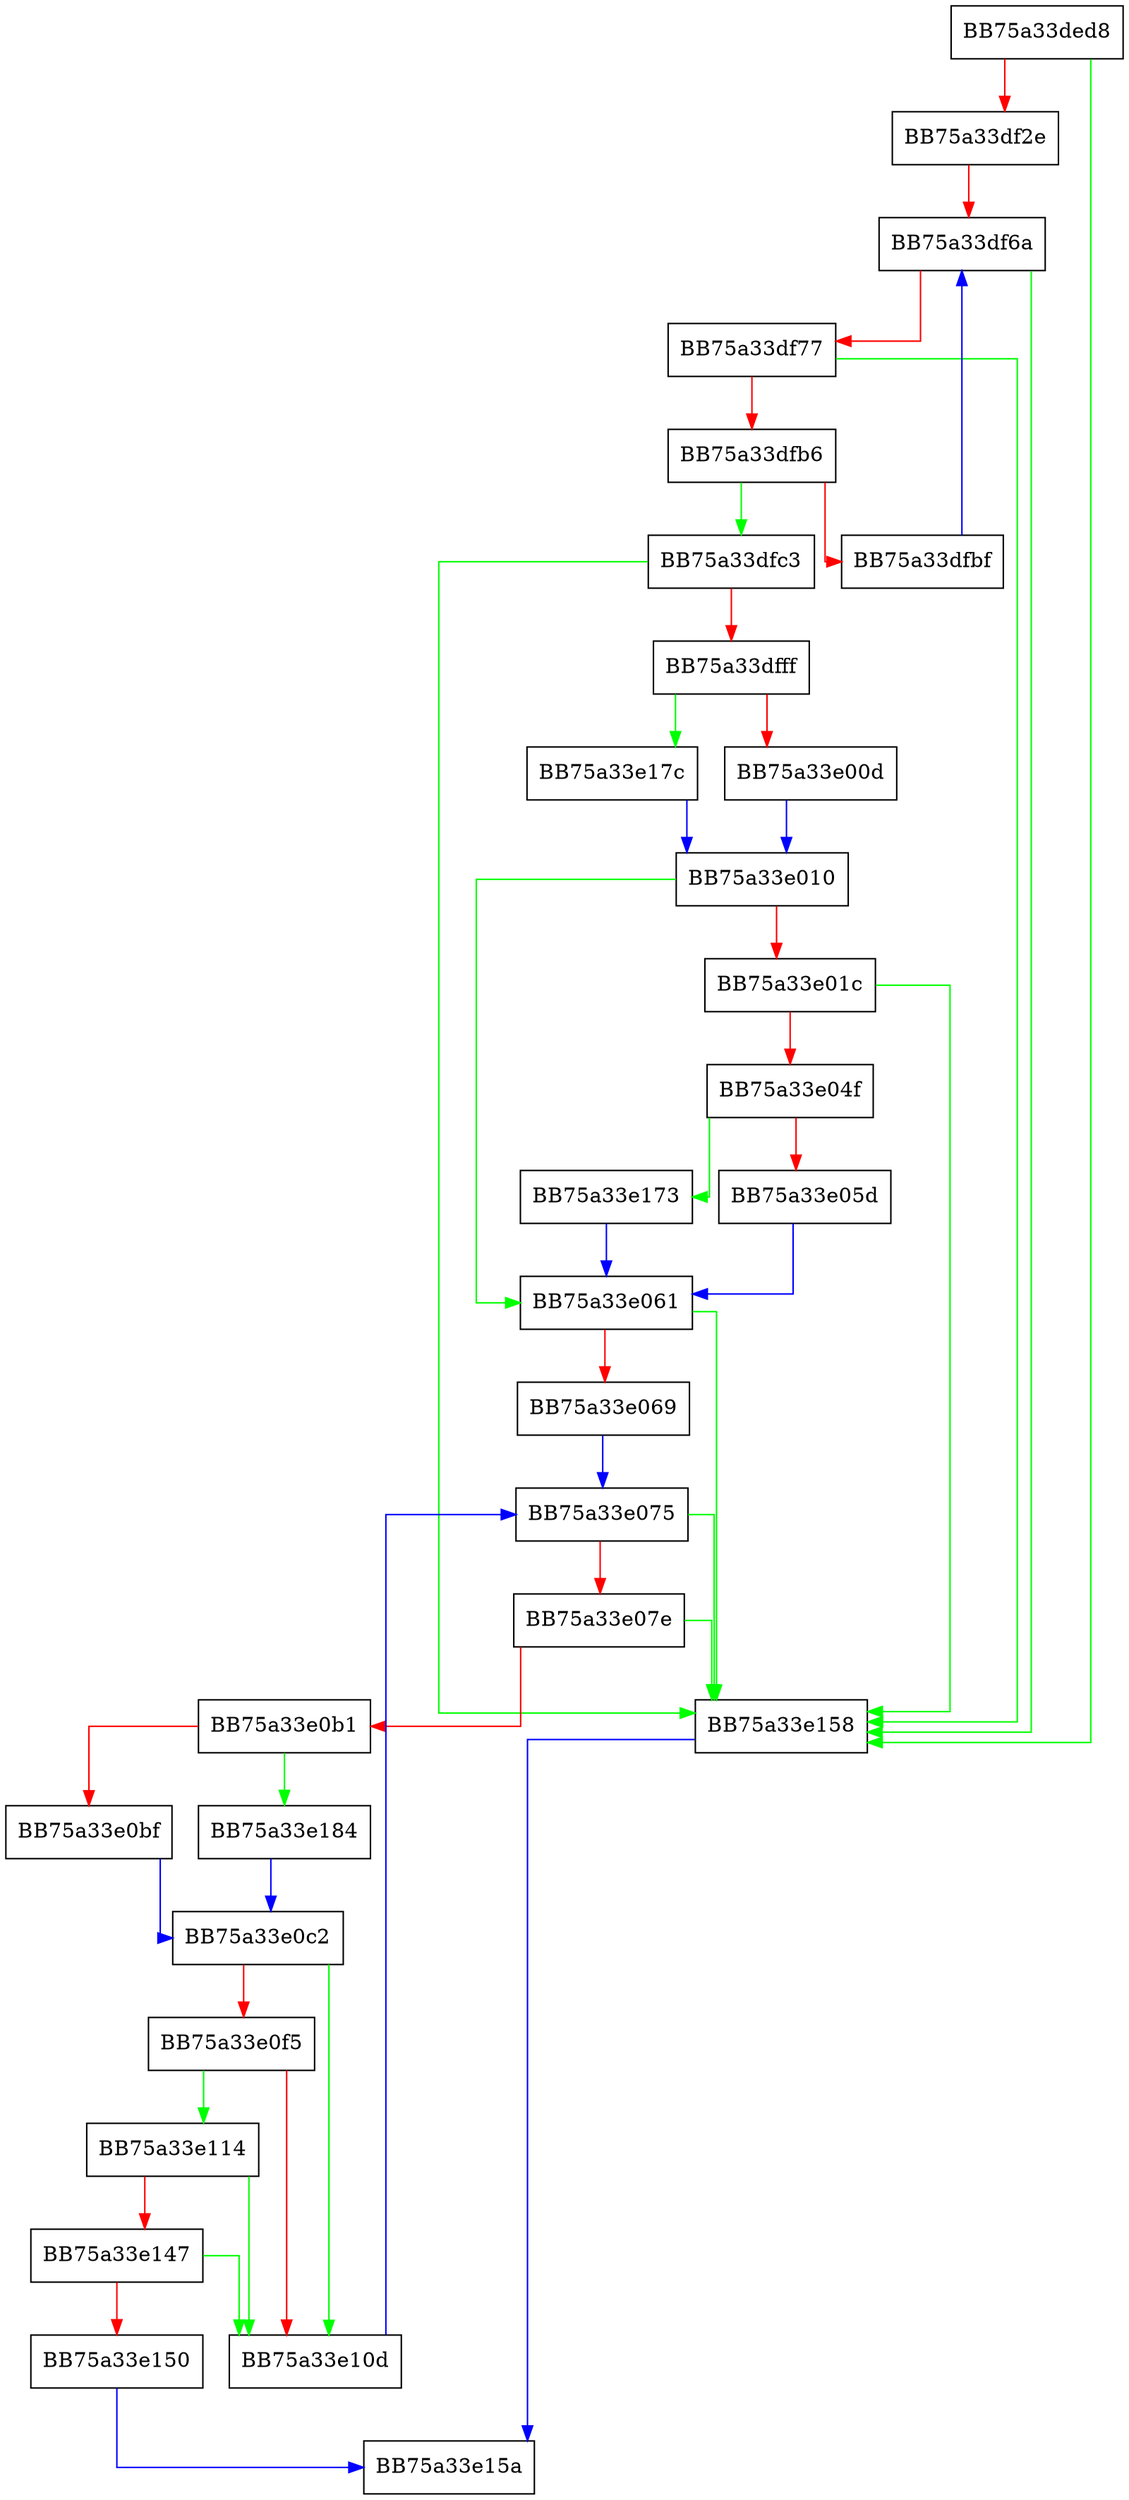 digraph GetRefToken {
  node [shape="box"];
  graph [splines=ortho];
  BB75a33ded8 -> BB75a33e158 [color="green"];
  BB75a33ded8 -> BB75a33df2e [color="red"];
  BB75a33df2e -> BB75a33df6a [color="red"];
  BB75a33df6a -> BB75a33e158 [color="green"];
  BB75a33df6a -> BB75a33df77 [color="red"];
  BB75a33df77 -> BB75a33e158 [color="green"];
  BB75a33df77 -> BB75a33dfb6 [color="red"];
  BB75a33dfb6 -> BB75a33dfc3 [color="green"];
  BB75a33dfb6 -> BB75a33dfbf [color="red"];
  BB75a33dfbf -> BB75a33df6a [color="blue"];
  BB75a33dfc3 -> BB75a33e158 [color="green"];
  BB75a33dfc3 -> BB75a33dfff [color="red"];
  BB75a33dfff -> BB75a33e17c [color="green"];
  BB75a33dfff -> BB75a33e00d [color="red"];
  BB75a33e00d -> BB75a33e010 [color="blue"];
  BB75a33e010 -> BB75a33e061 [color="green"];
  BB75a33e010 -> BB75a33e01c [color="red"];
  BB75a33e01c -> BB75a33e158 [color="green"];
  BB75a33e01c -> BB75a33e04f [color="red"];
  BB75a33e04f -> BB75a33e173 [color="green"];
  BB75a33e04f -> BB75a33e05d [color="red"];
  BB75a33e05d -> BB75a33e061 [color="blue"];
  BB75a33e061 -> BB75a33e158 [color="green"];
  BB75a33e061 -> BB75a33e069 [color="red"];
  BB75a33e069 -> BB75a33e075 [color="blue"];
  BB75a33e075 -> BB75a33e158 [color="green"];
  BB75a33e075 -> BB75a33e07e [color="red"];
  BB75a33e07e -> BB75a33e158 [color="green"];
  BB75a33e07e -> BB75a33e0b1 [color="red"];
  BB75a33e0b1 -> BB75a33e184 [color="green"];
  BB75a33e0b1 -> BB75a33e0bf [color="red"];
  BB75a33e0bf -> BB75a33e0c2 [color="blue"];
  BB75a33e0c2 -> BB75a33e10d [color="green"];
  BB75a33e0c2 -> BB75a33e0f5 [color="red"];
  BB75a33e0f5 -> BB75a33e114 [color="green"];
  BB75a33e0f5 -> BB75a33e10d [color="red"];
  BB75a33e10d -> BB75a33e075 [color="blue"];
  BB75a33e114 -> BB75a33e10d [color="green"];
  BB75a33e114 -> BB75a33e147 [color="red"];
  BB75a33e147 -> BB75a33e10d [color="green"];
  BB75a33e147 -> BB75a33e150 [color="red"];
  BB75a33e150 -> BB75a33e15a [color="blue"];
  BB75a33e158 -> BB75a33e15a [color="blue"];
  BB75a33e173 -> BB75a33e061 [color="blue"];
  BB75a33e17c -> BB75a33e010 [color="blue"];
  BB75a33e184 -> BB75a33e0c2 [color="blue"];
}